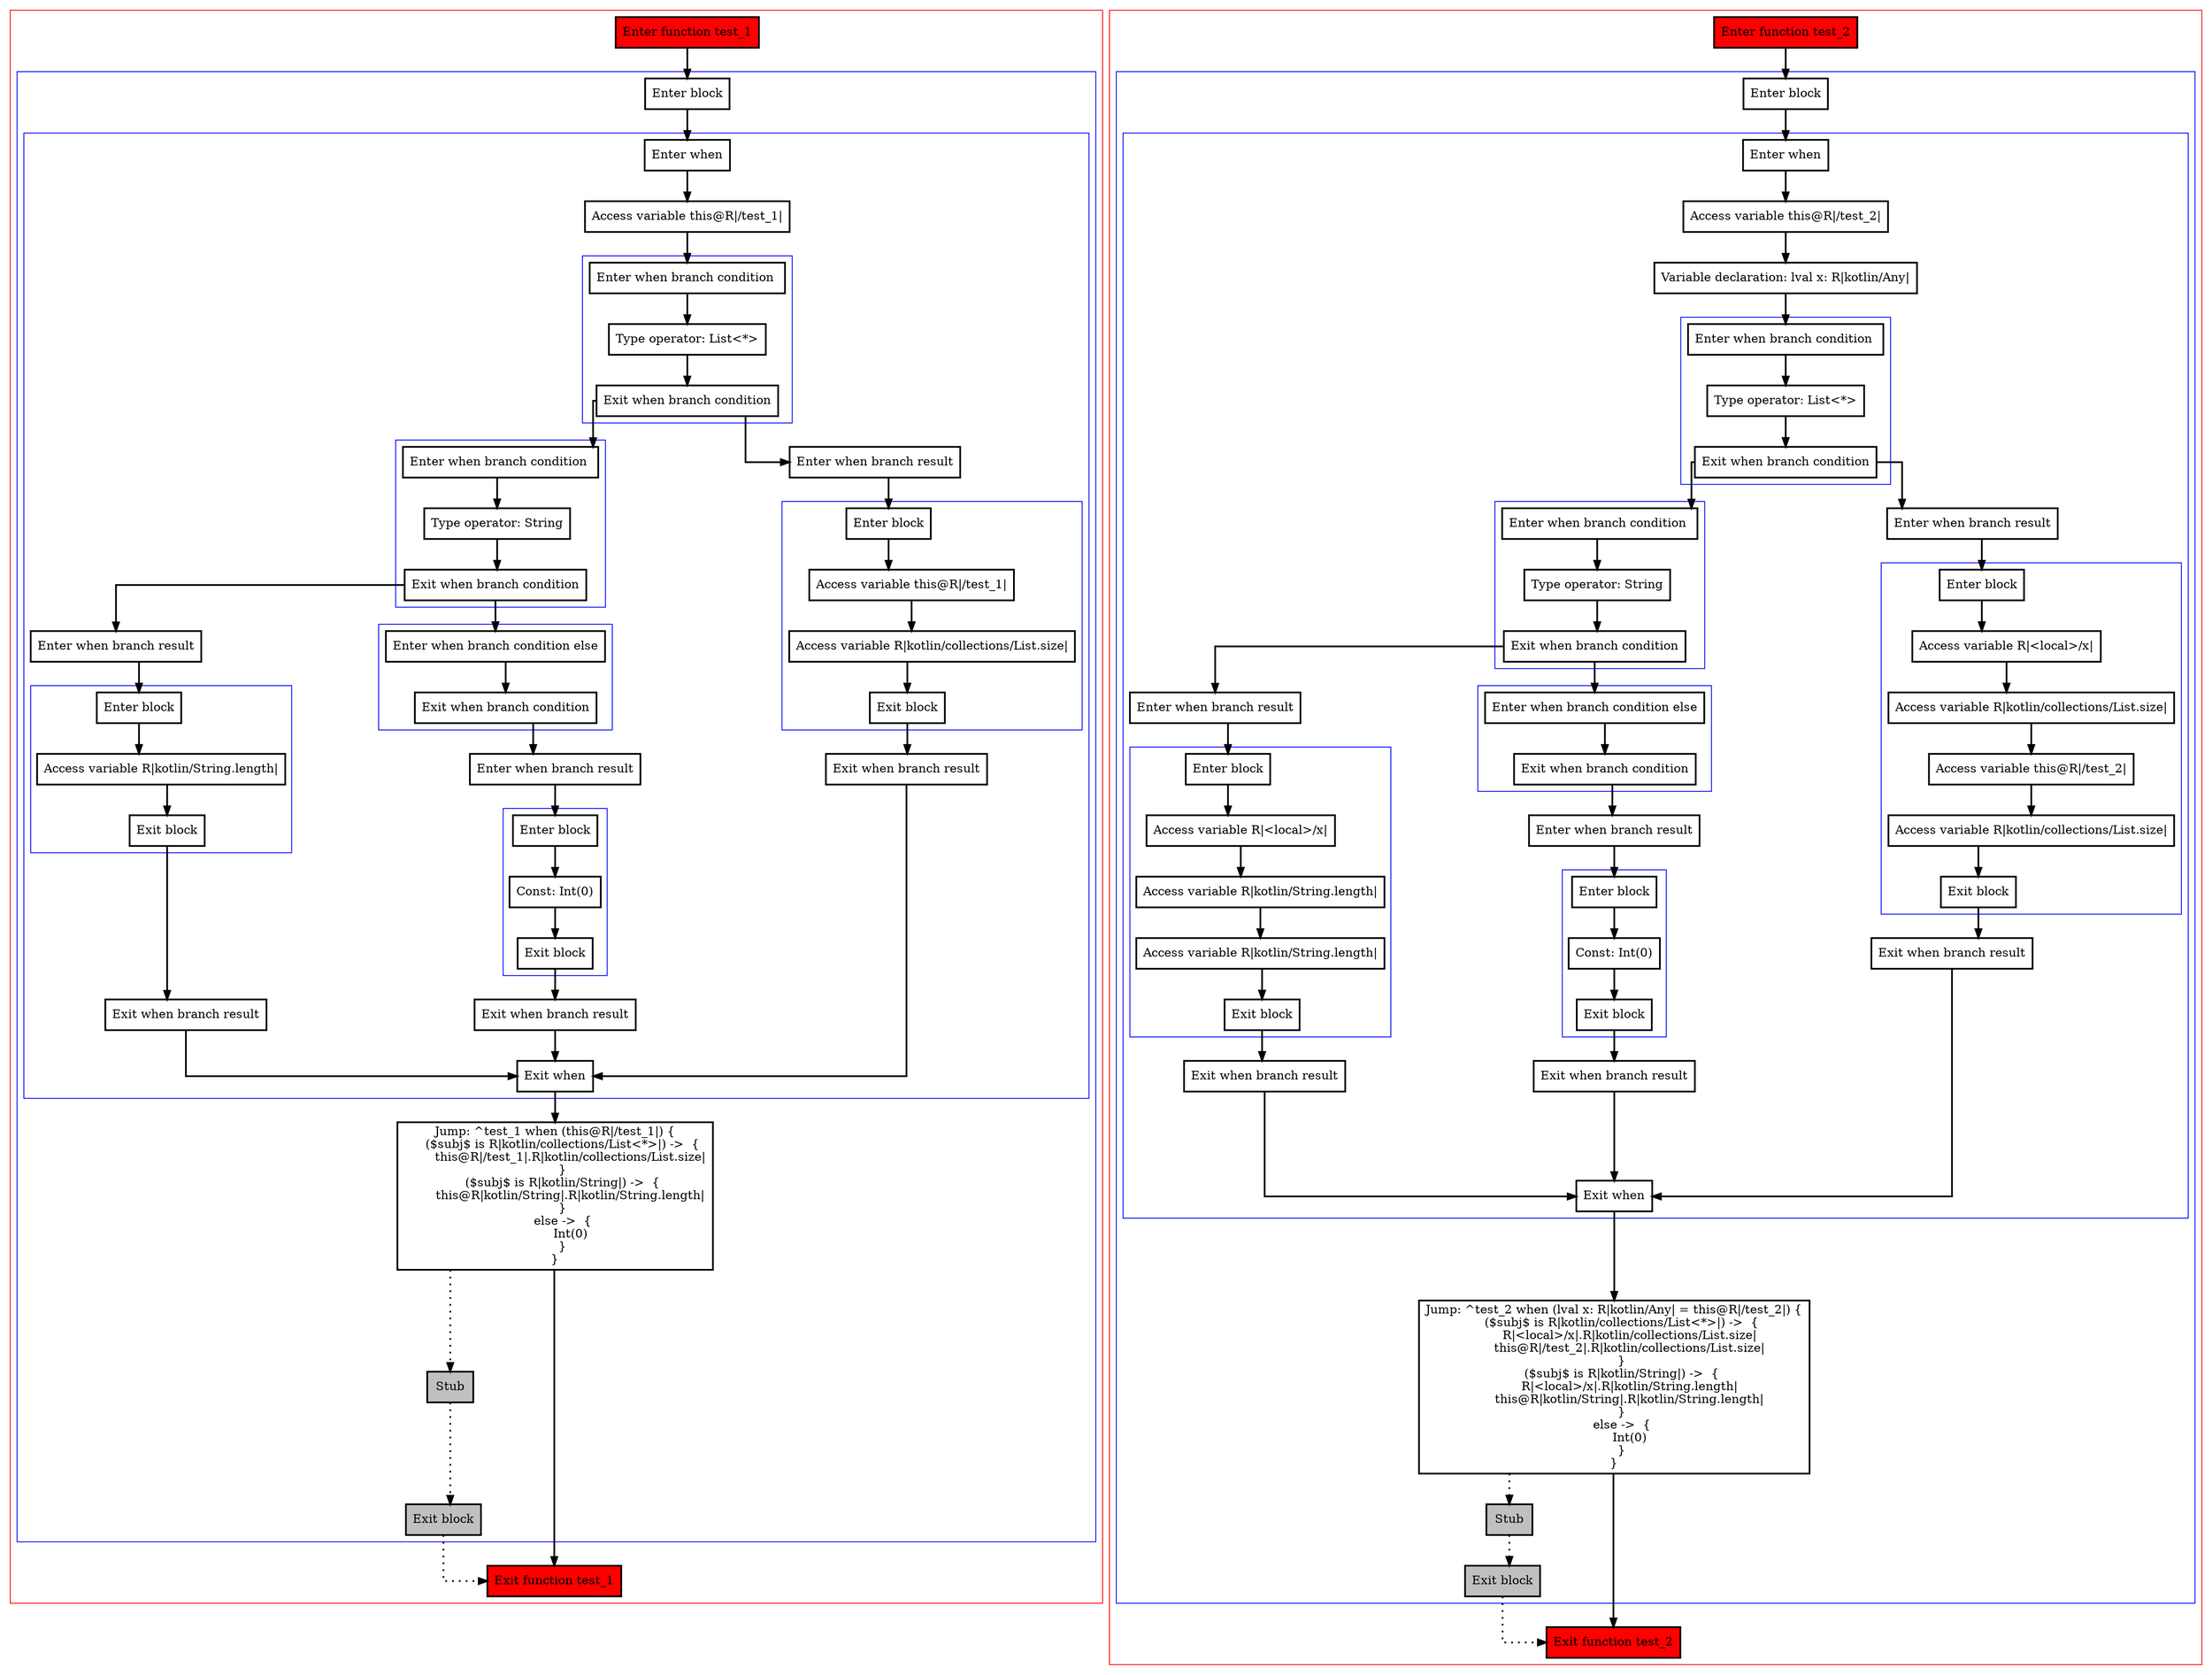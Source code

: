 digraph implicitReceiverAsWhenSubject_kt {
  graph [splines=ortho nodesep=3]
  node [shape=box penwidth=2]
  edge [penwidth=2]

  subgraph cluster_0 {
    color=red
    0 [label="Enter function test_1" style="filled" fillcolor=red];
    subgraph cluster_1 {
      color=blue
      1 [label="Enter block"];
      subgraph cluster_2 {
        color=blue
        2 [label="Enter when"];
        3 [label="Access variable this@R|/test_1|"];
        subgraph cluster_3 {
          color=blue
          4 [label="Enter when branch condition "];
          5 [label="Type operator: List<*>"];
          6 [label="Exit when branch condition"];
        }
        subgraph cluster_4 {
          color=blue
          7 [label="Enter when branch condition "];
          8 [label="Type operator: String"];
          9 [label="Exit when branch condition"];
        }
        subgraph cluster_5 {
          color=blue
          10 [label="Enter when branch condition else"];
          11 [label="Exit when branch condition"];
        }
        12 [label="Enter when branch result"];
        subgraph cluster_6 {
          color=blue
          13 [label="Enter block"];
          14 [label="Const: Int(0)"];
          15 [label="Exit block"];
        }
        16 [label="Exit when branch result"];
        17 [label="Enter when branch result"];
        subgraph cluster_7 {
          color=blue
          18 [label="Enter block"];
          19 [label="Access variable R|kotlin/String.length|"];
          20 [label="Exit block"];
        }
        21 [label="Exit when branch result"];
        22 [label="Enter when branch result"];
        subgraph cluster_8 {
          color=blue
          23 [label="Enter block"];
          24 [label="Access variable this@R|/test_1|"];
          25 [label="Access variable R|kotlin/collections/List.size|"];
          26 [label="Exit block"];
        }
        27 [label="Exit when branch result"];
        28 [label="Exit when"];
      }
      29 [label="Jump: ^test_1 when (this@R|/test_1|) {
    ($subj$ is R|kotlin/collections/List<*>|) ->  {
        this@R|/test_1|.R|kotlin/collections/List.size|
    }
    ($subj$ is R|kotlin/String|) ->  {
        this@R|kotlin/String|.R|kotlin/String.length|
    }
    else ->  {
        Int(0)
    }
}
"];
      30 [label="Stub" style="filled" fillcolor=gray];
      31 [label="Exit block" style="filled" fillcolor=gray];
    }
    32 [label="Exit function test_1" style="filled" fillcolor=red];
  }

  0 -> {1};
  1 -> {2};
  2 -> {3};
  3 -> {4};
  4 -> {5};
  5 -> {6};
  6 -> {22 7};
  7 -> {8};
  8 -> {9};
  9 -> {17 10};
  10 -> {11};
  11 -> {12};
  12 -> {13};
  13 -> {14};
  14 -> {15};
  15 -> {16};
  16 -> {28};
  17 -> {18};
  18 -> {19};
  19 -> {20};
  20 -> {21};
  21 -> {28};
  22 -> {23};
  23 -> {24};
  24 -> {25};
  25 -> {26};
  26 -> {27};
  27 -> {28};
  28 -> {29};
  29 -> {32};
  29 -> {30} [style=dotted];
  30 -> {31} [style=dotted];
  31 -> {32} [style=dotted];

  subgraph cluster_9 {
    color=red
    33 [label="Enter function test_2" style="filled" fillcolor=red];
    subgraph cluster_10 {
      color=blue
      34 [label="Enter block"];
      subgraph cluster_11 {
        color=blue
        35 [label="Enter when"];
        36 [label="Access variable this@R|/test_2|"];
        37 [label="Variable declaration: lval x: R|kotlin/Any|"];
        subgraph cluster_12 {
          color=blue
          38 [label="Enter when branch condition "];
          39 [label="Type operator: List<*>"];
          40 [label="Exit when branch condition"];
        }
        subgraph cluster_13 {
          color=blue
          41 [label="Enter when branch condition "];
          42 [label="Type operator: String"];
          43 [label="Exit when branch condition"];
        }
        subgraph cluster_14 {
          color=blue
          44 [label="Enter when branch condition else"];
          45 [label="Exit when branch condition"];
        }
        46 [label="Enter when branch result"];
        subgraph cluster_15 {
          color=blue
          47 [label="Enter block"];
          48 [label="Const: Int(0)"];
          49 [label="Exit block"];
        }
        50 [label="Exit when branch result"];
        51 [label="Enter when branch result"];
        subgraph cluster_16 {
          color=blue
          52 [label="Enter block"];
          53 [label="Access variable R|<local>/x|"];
          54 [label="Access variable R|kotlin/String.length|"];
          55 [label="Access variable R|kotlin/String.length|"];
          56 [label="Exit block"];
        }
        57 [label="Exit when branch result"];
        58 [label="Enter when branch result"];
        subgraph cluster_17 {
          color=blue
          59 [label="Enter block"];
          60 [label="Access variable R|<local>/x|"];
          61 [label="Access variable R|kotlin/collections/List.size|"];
          62 [label="Access variable this@R|/test_2|"];
          63 [label="Access variable R|kotlin/collections/List.size|"];
          64 [label="Exit block"];
        }
        65 [label="Exit when branch result"];
        66 [label="Exit when"];
      }
      67 [label="Jump: ^test_2 when (lval x: R|kotlin/Any| = this@R|/test_2|) {
    ($subj$ is R|kotlin/collections/List<*>|) ->  {
        R|<local>/x|.R|kotlin/collections/List.size|
        this@R|/test_2|.R|kotlin/collections/List.size|
    }
    ($subj$ is R|kotlin/String|) ->  {
        R|<local>/x|.R|kotlin/String.length|
        this@R|kotlin/String|.R|kotlin/String.length|
    }
    else ->  {
        Int(0)
    }
}
"];
      68 [label="Stub" style="filled" fillcolor=gray];
      69 [label="Exit block" style="filled" fillcolor=gray];
    }
    70 [label="Exit function test_2" style="filled" fillcolor=red];
  }

  33 -> {34};
  34 -> {35};
  35 -> {36};
  36 -> {37};
  37 -> {38};
  38 -> {39};
  39 -> {40};
  40 -> {58 41};
  41 -> {42};
  42 -> {43};
  43 -> {51 44};
  44 -> {45};
  45 -> {46};
  46 -> {47};
  47 -> {48};
  48 -> {49};
  49 -> {50};
  50 -> {66};
  51 -> {52};
  52 -> {53};
  53 -> {54};
  54 -> {55};
  55 -> {56};
  56 -> {57};
  57 -> {66};
  58 -> {59};
  59 -> {60};
  60 -> {61};
  61 -> {62};
  62 -> {63};
  63 -> {64};
  64 -> {65};
  65 -> {66};
  66 -> {67};
  67 -> {70};
  67 -> {68} [style=dotted];
  68 -> {69} [style=dotted];
  69 -> {70} [style=dotted];

}
